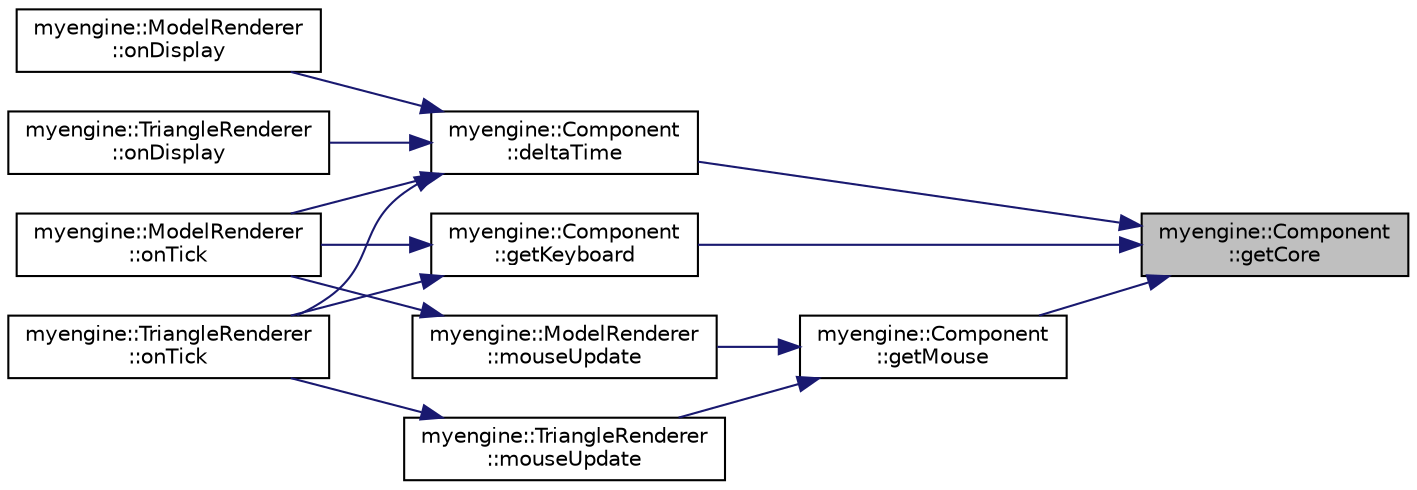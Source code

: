 digraph "myengine::Component::getCore"
{
 // LATEX_PDF_SIZE
  edge [fontname="Helvetica",fontsize="10",labelfontname="Helvetica",labelfontsize="10"];
  node [fontname="Helvetica",fontsize="10",shape=record];
  rankdir="RL";
  Node1 [label="myengine::Component\l::getCore",height=0.2,width=0.4,color="black", fillcolor="grey75", style="filled", fontcolor="black",tooltip="Returns the Core."];
  Node1 -> Node2 [dir="back",color="midnightblue",fontsize="10",style="solid",fontname="Helvetica"];
  Node2 [label="myengine::Component\l::deltaTime",height=0.2,width=0.4,color="black", fillcolor="white", style="filled",URL="$structmyengine_1_1_component.html#a4e0612b358101d355cfdc455712c5136",tooltip="Returns the deltaTime."];
  Node2 -> Node3 [dir="back",color="midnightblue",fontsize="10",style="solid",fontname="Helvetica"];
  Node3 [label="myengine::ModelRenderer\l::onDisplay",height=0.2,width=0.4,color="black", fillcolor="white", style="filled",URL="$structmyengine_1_1_model_renderer.html#a2dab68b27698175ed5deff280184aeba",tooltip=" "];
  Node2 -> Node4 [dir="back",color="midnightblue",fontsize="10",style="solid",fontname="Helvetica"];
  Node4 [label="myengine::TriangleRenderer\l::onDisplay",height=0.2,width=0.4,color="black", fillcolor="white", style="filled",URL="$structmyengine_1_1_triangle_renderer.html#a6cb4252e76b0c719d3819cc5b6ca86a8",tooltip=" "];
  Node2 -> Node5 [dir="back",color="midnightblue",fontsize="10",style="solid",fontname="Helvetica"];
  Node5 [label="myengine::ModelRenderer\l::onTick",height=0.2,width=0.4,color="black", fillcolor="white", style="filled",URL="$structmyengine_1_1_model_renderer.html#ac1a09170155c3fddfe23ac24334fb689",tooltip=" "];
  Node2 -> Node6 [dir="back",color="midnightblue",fontsize="10",style="solid",fontname="Helvetica"];
  Node6 [label="myengine::TriangleRenderer\l::onTick",height=0.2,width=0.4,color="black", fillcolor="white", style="filled",URL="$structmyengine_1_1_triangle_renderer.html#a8772473eb0f65d036220b3f48f45f8ce",tooltip=" "];
  Node1 -> Node7 [dir="back",color="midnightblue",fontsize="10",style="solid",fontname="Helvetica"];
  Node7 [label="myengine::Component\l::getKeyboard",height=0.2,width=0.4,color="black", fillcolor="white", style="filled",URL="$structmyengine_1_1_component.html#a86618ca85aca087c0efa99970b5e095a",tooltip="Returns the Keyboard."];
  Node7 -> Node5 [dir="back",color="midnightblue",fontsize="10",style="solid",fontname="Helvetica"];
  Node7 -> Node6 [dir="back",color="midnightblue",fontsize="10",style="solid",fontname="Helvetica"];
  Node1 -> Node8 [dir="back",color="midnightblue",fontsize="10",style="solid",fontname="Helvetica"];
  Node8 [label="myengine::Component\l::getMouse",height=0.2,width=0.4,color="black", fillcolor="white", style="filled",URL="$structmyengine_1_1_component.html#a6e32e07622ba5c510af149403b2176a4",tooltip="Returns the Mouse."];
  Node8 -> Node9 [dir="back",color="midnightblue",fontsize="10",style="solid",fontname="Helvetica"];
  Node9 [label="myengine::ModelRenderer\l::mouseUpdate",height=0.2,width=0.4,color="black", fillcolor="white", style="filled",URL="$structmyengine_1_1_model_renderer.html#a853e29bd0aa9b73004ab46f105fcef20",tooltip=" "];
  Node9 -> Node5 [dir="back",color="midnightblue",fontsize="10",style="solid",fontname="Helvetica"];
  Node8 -> Node10 [dir="back",color="midnightblue",fontsize="10",style="solid",fontname="Helvetica"];
  Node10 [label="myengine::TriangleRenderer\l::mouseUpdate",height=0.2,width=0.4,color="black", fillcolor="white", style="filled",URL="$structmyengine_1_1_triangle_renderer.html#a3ac2c021a5a1b280a7ef84056049b45a",tooltip=" "];
  Node10 -> Node6 [dir="back",color="midnightblue",fontsize="10",style="solid",fontname="Helvetica"];
}
